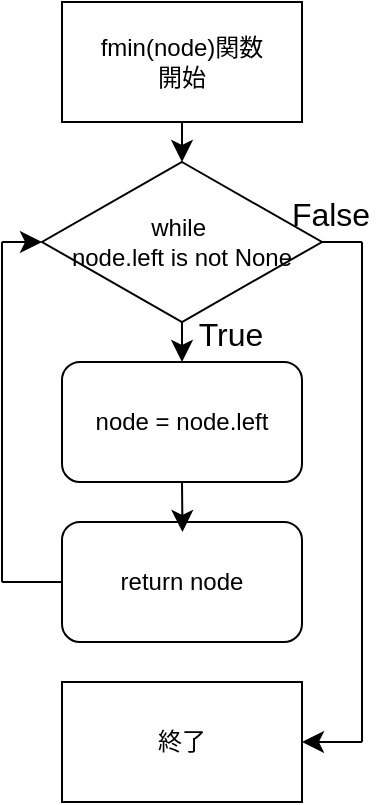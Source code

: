 <mxfile version="24.7.1" type="onedrive">
  <diagram name="Page-1" id="c7558073-3199-34d8-9f00-42111426c3f3">
    <mxGraphModel grid="1" page="1" gridSize="10" guides="1" tooltips="1" connect="1" arrows="1" fold="1" pageScale="1" pageWidth="826" pageHeight="1169" background="none" math="0" shadow="0">
      <root>
        <mxCell id="0" />
        <mxCell id="1" parent="0" />
        <mxCell id="C1t0E4In9pnq9KfPKh1C-101" style="edgeStyle=none;curved=1;rounded=0;orthogonalLoop=1;jettySize=auto;html=1;exitX=0.5;exitY=1;exitDx=0;exitDy=0;fontSize=12;startSize=8;endSize=8;" edge="1" parent="1" source="C1t0E4In9pnq9KfPKh1C-96" target="C1t0E4In9pnq9KfPKh1C-97">
          <mxGeometry relative="1" as="geometry" />
        </mxCell>
        <mxCell id="C1t0E4In9pnq9KfPKh1C-96" value="fmin(node)関数&lt;div&gt;開始&lt;/div&gt;" style="rounded=0;whiteSpace=wrap;html=1;" vertex="1" parent="1">
          <mxGeometry x="70" y="80" width="120" height="60" as="geometry" />
        </mxCell>
        <mxCell id="C1t0E4In9pnq9KfPKh1C-102" style="edgeStyle=none;curved=1;rounded=0;orthogonalLoop=1;jettySize=auto;html=1;exitX=0.5;exitY=1;exitDx=0;exitDy=0;fontSize=12;startSize=8;endSize=8;" edge="1" parent="1" source="C1t0E4In9pnq9KfPKh1C-97" target="C1t0E4In9pnq9KfPKh1C-98">
          <mxGeometry relative="1" as="geometry" />
        </mxCell>
        <UserObject label="while&amp;nbsp;&lt;div&gt;node.left is not None&lt;/div&gt;" link="while node.left is not None" id="C1t0E4In9pnq9KfPKh1C-97">
          <mxCell style="rhombus;whiteSpace=wrap;html=1;" vertex="1" parent="1">
            <mxGeometry x="60" y="160" width="140" height="80" as="geometry" />
          </mxCell>
        </UserObject>
        <mxCell id="C1t0E4In9pnq9KfPKh1C-98" value="node = node.left" style="rounded=1;whiteSpace=wrap;html=1;" vertex="1" parent="1">
          <mxGeometry x="70" y="260" width="120" height="60" as="geometry" />
        </mxCell>
        <mxCell id="C1t0E4In9pnq9KfPKh1C-99" value="return node" style="rounded=1;whiteSpace=wrap;html=1;" vertex="1" parent="1">
          <mxGeometry x="70" y="340" width="120" height="60" as="geometry" />
        </mxCell>
        <mxCell id="C1t0E4In9pnq9KfPKh1C-100" value="終了" style="rounded=0;whiteSpace=wrap;html=1;" vertex="1" parent="1">
          <mxGeometry x="70" y="420" width="120" height="60" as="geometry" />
        </mxCell>
        <mxCell id="C1t0E4In9pnq9KfPKh1C-103" style="edgeStyle=none;curved=1;rounded=0;orthogonalLoop=1;jettySize=auto;html=1;exitX=0.5;exitY=1;exitDx=0;exitDy=0;entryX=0.502;entryY=0.083;entryDx=0;entryDy=0;entryPerimeter=0;fontSize=12;startSize=8;endSize=8;" edge="1" parent="1" source="C1t0E4In9pnq9KfPKh1C-98" target="C1t0E4In9pnq9KfPKh1C-99">
          <mxGeometry relative="1" as="geometry" />
        </mxCell>
        <mxCell id="C1t0E4In9pnq9KfPKh1C-104" value="" style="endArrow=none;html=1;rounded=0;fontSize=12;startSize=8;endSize=8;curved=1;exitX=0;exitY=0.5;exitDx=0;exitDy=0;" edge="1" parent="1" source="C1t0E4In9pnq9KfPKh1C-99">
          <mxGeometry width="50" height="50" relative="1" as="geometry">
            <mxPoint x="130" y="370" as="sourcePoint" />
            <mxPoint x="40" y="370" as="targetPoint" />
          </mxGeometry>
        </mxCell>
        <mxCell id="C1t0E4In9pnq9KfPKh1C-105" value="" style="endArrow=none;html=1;rounded=0;fontSize=12;startSize=8;endSize=8;curved=1;" edge="1" parent="1">
          <mxGeometry width="50" height="50" relative="1" as="geometry">
            <mxPoint x="40" y="370" as="sourcePoint" />
            <mxPoint x="40" y="200" as="targetPoint" />
          </mxGeometry>
        </mxCell>
        <mxCell id="C1t0E4In9pnq9KfPKh1C-106" value="" style="endArrow=classic;html=1;rounded=0;fontSize=12;startSize=8;endSize=8;curved=1;entryX=0;entryY=0.5;entryDx=0;entryDy=0;" edge="1" parent="1" target="C1t0E4In9pnq9KfPKh1C-97">
          <mxGeometry width="50" height="50" relative="1" as="geometry">
            <mxPoint x="40" y="200" as="sourcePoint" />
            <mxPoint x="180" y="320" as="targetPoint" />
          </mxGeometry>
        </mxCell>
        <mxCell id="C1t0E4In9pnq9KfPKh1C-107" value="" style="endArrow=none;html=1;rounded=0;fontSize=12;startSize=8;endSize=8;curved=1;entryX=1;entryY=0.5;entryDx=0;entryDy=0;" edge="1" parent="1" target="C1t0E4In9pnq9KfPKh1C-97">
          <mxGeometry width="50" height="50" relative="1" as="geometry">
            <mxPoint x="220" y="200" as="sourcePoint" />
            <mxPoint x="180" y="320" as="targetPoint" />
          </mxGeometry>
        </mxCell>
        <mxCell id="C1t0E4In9pnq9KfPKh1C-108" value="" style="endArrow=none;html=1;rounded=0;fontSize=12;startSize=8;endSize=8;curved=1;" edge="1" parent="1">
          <mxGeometry width="50" height="50" relative="1" as="geometry">
            <mxPoint x="220" y="450" as="sourcePoint" />
            <mxPoint x="220" y="200" as="targetPoint" />
          </mxGeometry>
        </mxCell>
        <mxCell id="C1t0E4In9pnq9KfPKh1C-109" value="" style="endArrow=classic;html=1;rounded=0;fontSize=12;startSize=8;endSize=8;curved=1;entryX=1;entryY=0.5;entryDx=0;entryDy=0;" edge="1" parent="1" target="C1t0E4In9pnq9KfPKh1C-100">
          <mxGeometry width="50" height="50" relative="1" as="geometry">
            <mxPoint x="220" y="450" as="sourcePoint" />
            <mxPoint x="180" y="320" as="targetPoint" />
          </mxGeometry>
        </mxCell>
        <mxCell id="C1t0E4In9pnq9KfPKh1C-110" value="True" style="text;html=1;align=center;verticalAlign=middle;resizable=0;points=[];autosize=1;strokeColor=none;fillColor=none;fontSize=16;" vertex="1" parent="1">
          <mxGeometry x="124" y="231" width="60" height="30" as="geometry" />
        </mxCell>
        <mxCell id="C1t0E4In9pnq9KfPKh1C-111" value="False" style="text;html=1;align=center;verticalAlign=middle;resizable=0;points=[];autosize=1;strokeColor=none;fillColor=none;fontSize=16;" vertex="1" parent="1">
          <mxGeometry x="174" y="171" width="60" height="30" as="geometry" />
        </mxCell>
      </root>
    </mxGraphModel>
  </diagram>
</mxfile>

